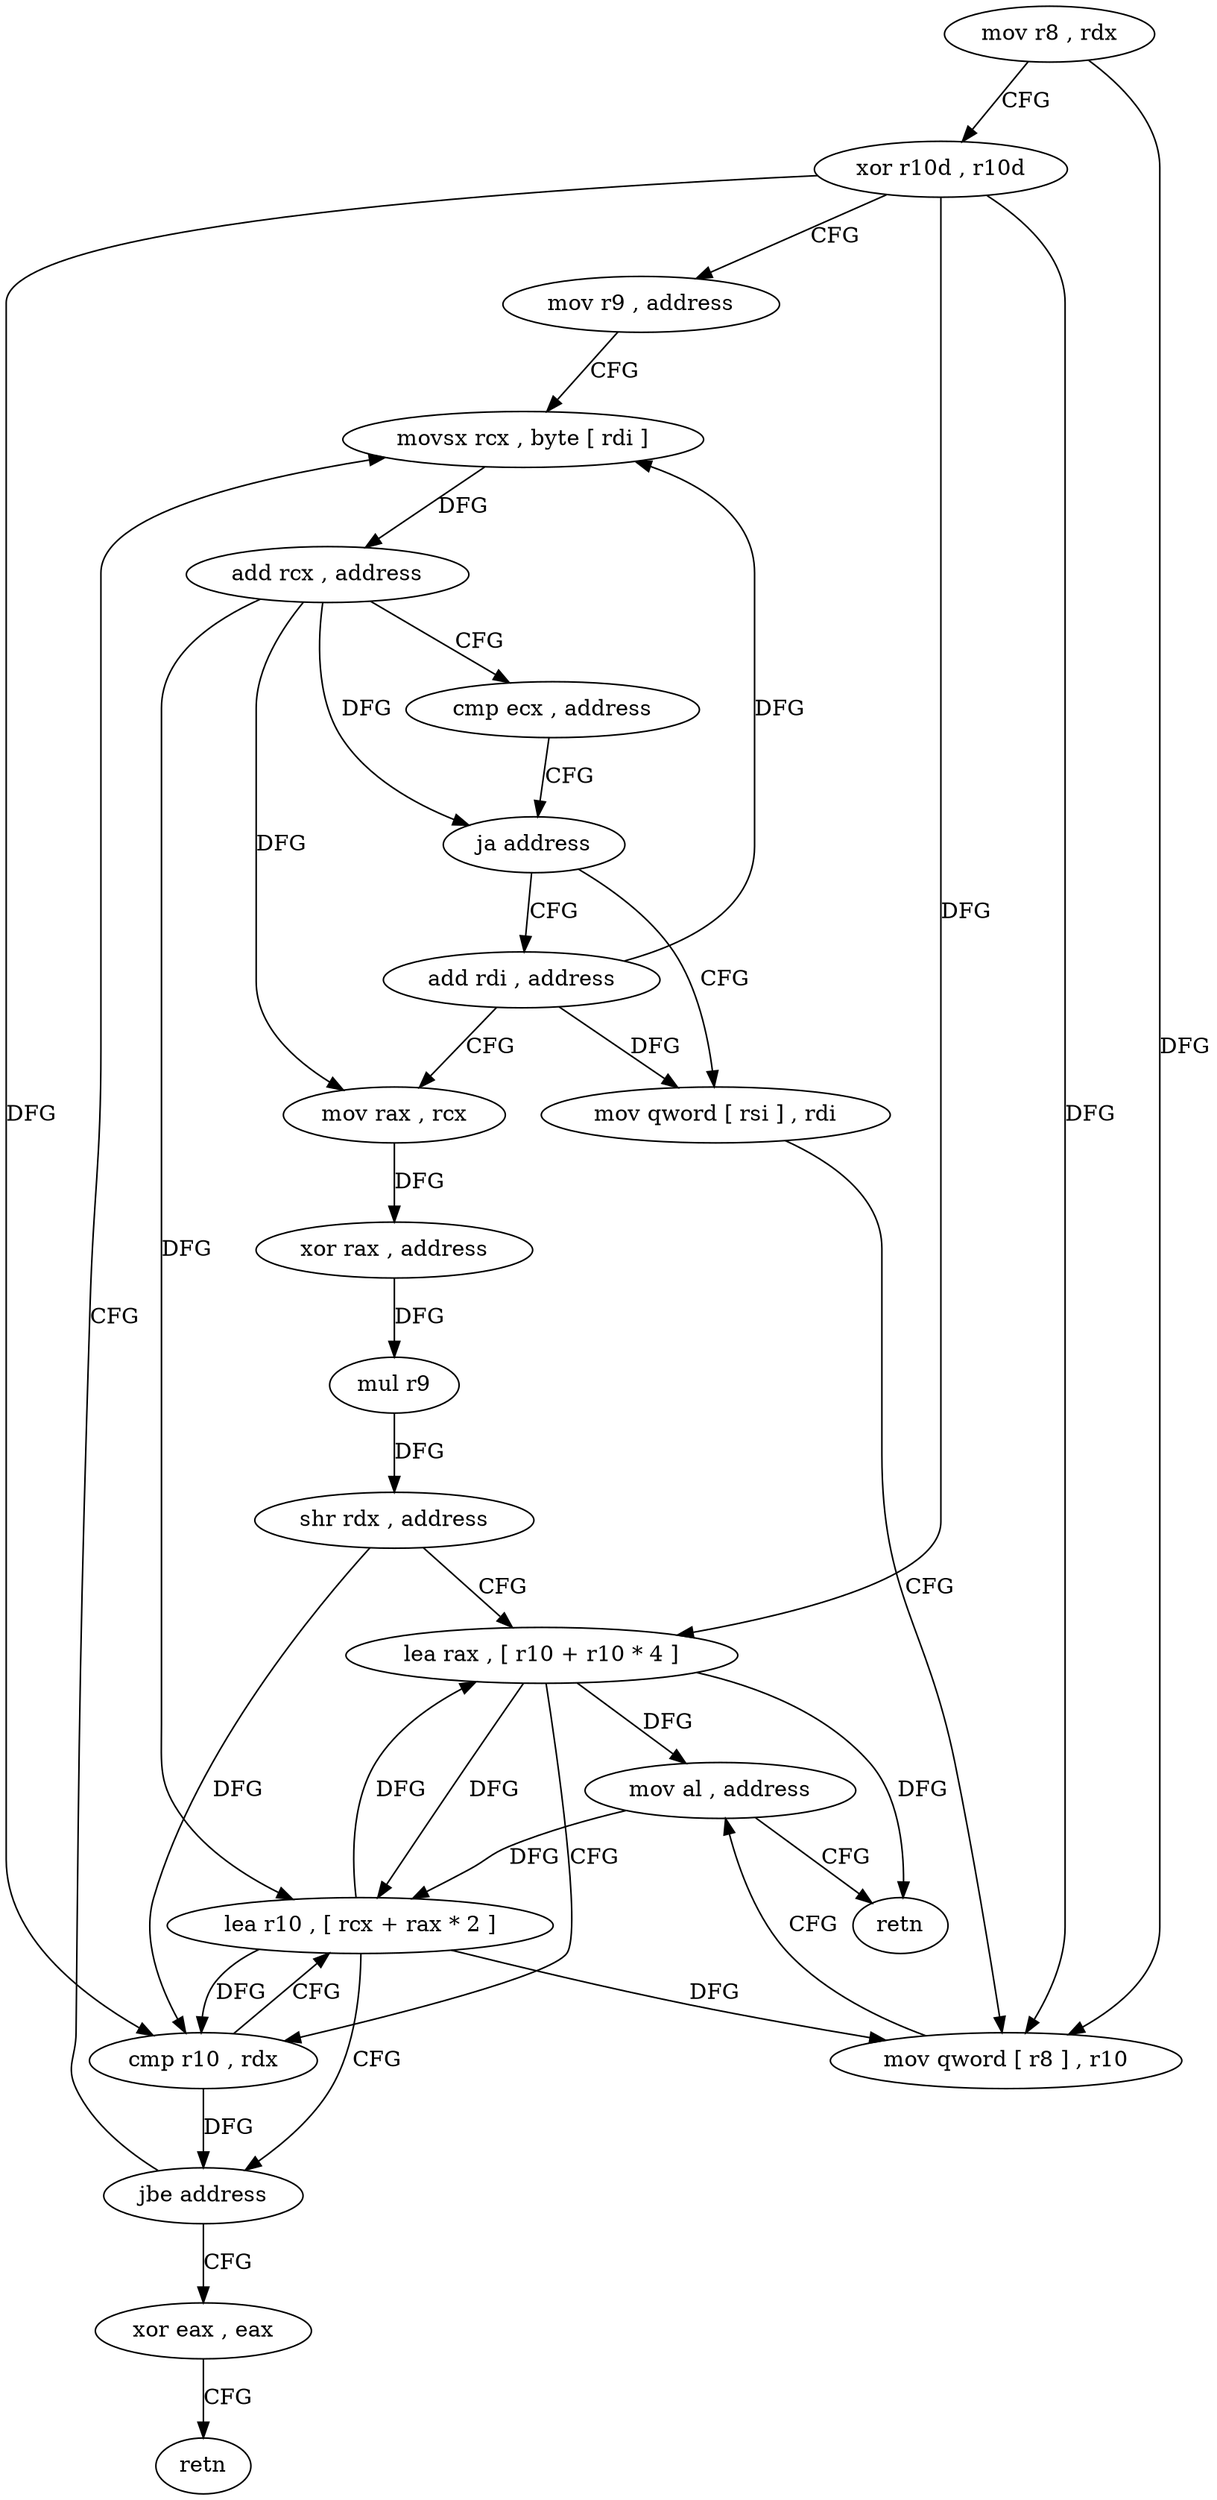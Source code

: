 digraph "func" {
"4208576" [label = "mov r8 , rdx" ]
"4208579" [label = "xor r10d , r10d" ]
"4208582" [label = "mov r9 , address" ]
"4208592" [label = "movsx rcx , byte [ rdi ]" ]
"4208639" [label = "mov qword [ rsi ] , rdi" ]
"4208642" [label = "mov qword [ r8 ] , r10" ]
"4208645" [label = "mov al , address" ]
"4208647" [label = "retn" ]
"4208605" [label = "add rdi , address" ]
"4208609" [label = "mov rax , rcx" ]
"4208612" [label = "xor rax , address" ]
"4208616" [label = "mul r9" ]
"4208619" [label = "shr rdx , address" ]
"4208623" [label = "lea rax , [ r10 + r10 * 4 ]" ]
"4208627" [label = "cmp r10 , rdx" ]
"4208630" [label = "lea r10 , [ rcx + rax * 2 ]" ]
"4208634" [label = "jbe address" ]
"4208636" [label = "xor eax , eax" ]
"4208596" [label = "add rcx , address" ]
"4208600" [label = "cmp ecx , address" ]
"4208603" [label = "ja address" ]
"4208638" [label = "retn" ]
"4208576" -> "4208579" [ label = "CFG" ]
"4208576" -> "4208642" [ label = "DFG" ]
"4208579" -> "4208582" [ label = "CFG" ]
"4208579" -> "4208642" [ label = "DFG" ]
"4208579" -> "4208623" [ label = "DFG" ]
"4208579" -> "4208627" [ label = "DFG" ]
"4208582" -> "4208592" [ label = "CFG" ]
"4208592" -> "4208596" [ label = "DFG" ]
"4208639" -> "4208642" [ label = "CFG" ]
"4208642" -> "4208645" [ label = "CFG" ]
"4208645" -> "4208647" [ label = "CFG" ]
"4208645" -> "4208630" [ label = "DFG" ]
"4208605" -> "4208609" [ label = "CFG" ]
"4208605" -> "4208592" [ label = "DFG" ]
"4208605" -> "4208639" [ label = "DFG" ]
"4208609" -> "4208612" [ label = "DFG" ]
"4208612" -> "4208616" [ label = "DFG" ]
"4208616" -> "4208619" [ label = "DFG" ]
"4208619" -> "4208623" [ label = "CFG" ]
"4208619" -> "4208627" [ label = "DFG" ]
"4208623" -> "4208627" [ label = "CFG" ]
"4208623" -> "4208645" [ label = "DFG" ]
"4208623" -> "4208647" [ label = "DFG" ]
"4208623" -> "4208630" [ label = "DFG" ]
"4208627" -> "4208630" [ label = "CFG" ]
"4208627" -> "4208634" [ label = "DFG" ]
"4208630" -> "4208634" [ label = "CFG" ]
"4208630" -> "4208642" [ label = "DFG" ]
"4208630" -> "4208623" [ label = "DFG" ]
"4208630" -> "4208627" [ label = "DFG" ]
"4208634" -> "4208592" [ label = "CFG" ]
"4208634" -> "4208636" [ label = "CFG" ]
"4208636" -> "4208638" [ label = "CFG" ]
"4208596" -> "4208600" [ label = "CFG" ]
"4208596" -> "4208603" [ label = "DFG" ]
"4208596" -> "4208609" [ label = "DFG" ]
"4208596" -> "4208630" [ label = "DFG" ]
"4208600" -> "4208603" [ label = "CFG" ]
"4208603" -> "4208639" [ label = "CFG" ]
"4208603" -> "4208605" [ label = "CFG" ]
}
